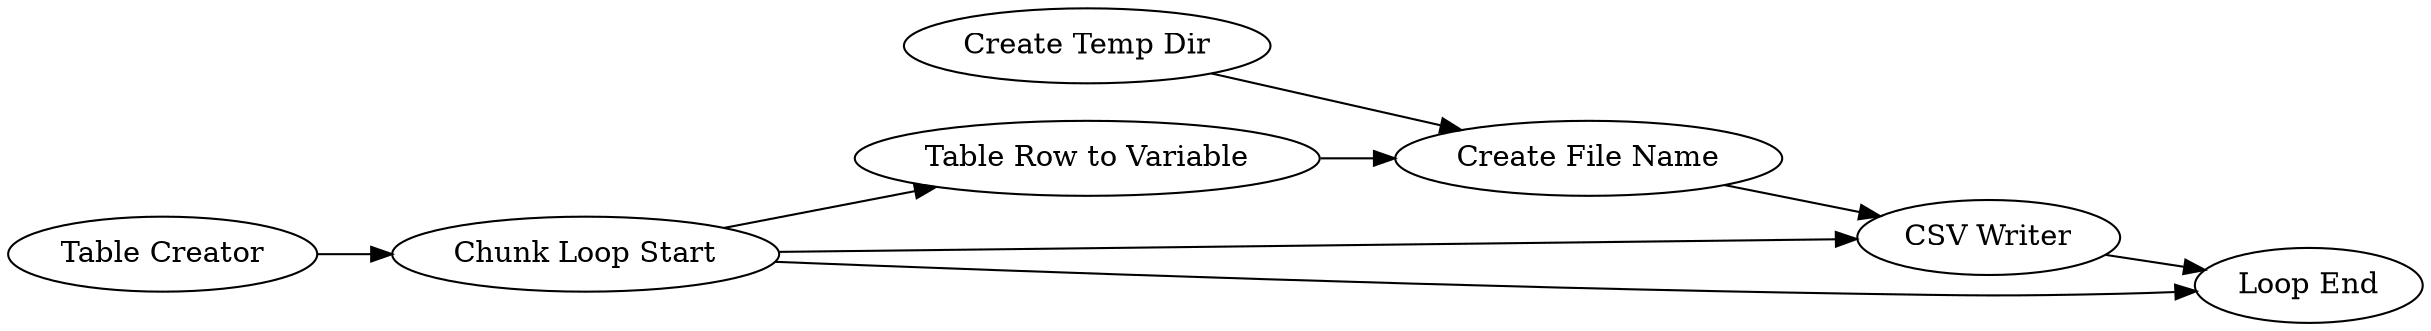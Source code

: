 digraph {
	5 -> 8
	7 -> 8
	3 -> 4
	8 -> 3
	2 -> 7
	1 -> 2
	2 -> 3
	2 -> 4
	5 [label="Create Temp Dir"]
	1 [label="Table Creator"]
	7 [label="Table Row to Variable"]
	4 [label="Loop End"]
	8 [label="Create File Name"]
	3 [label="CSV Writer"]
	2 [label="Chunk Loop Start"]
	rankdir=LR
}
